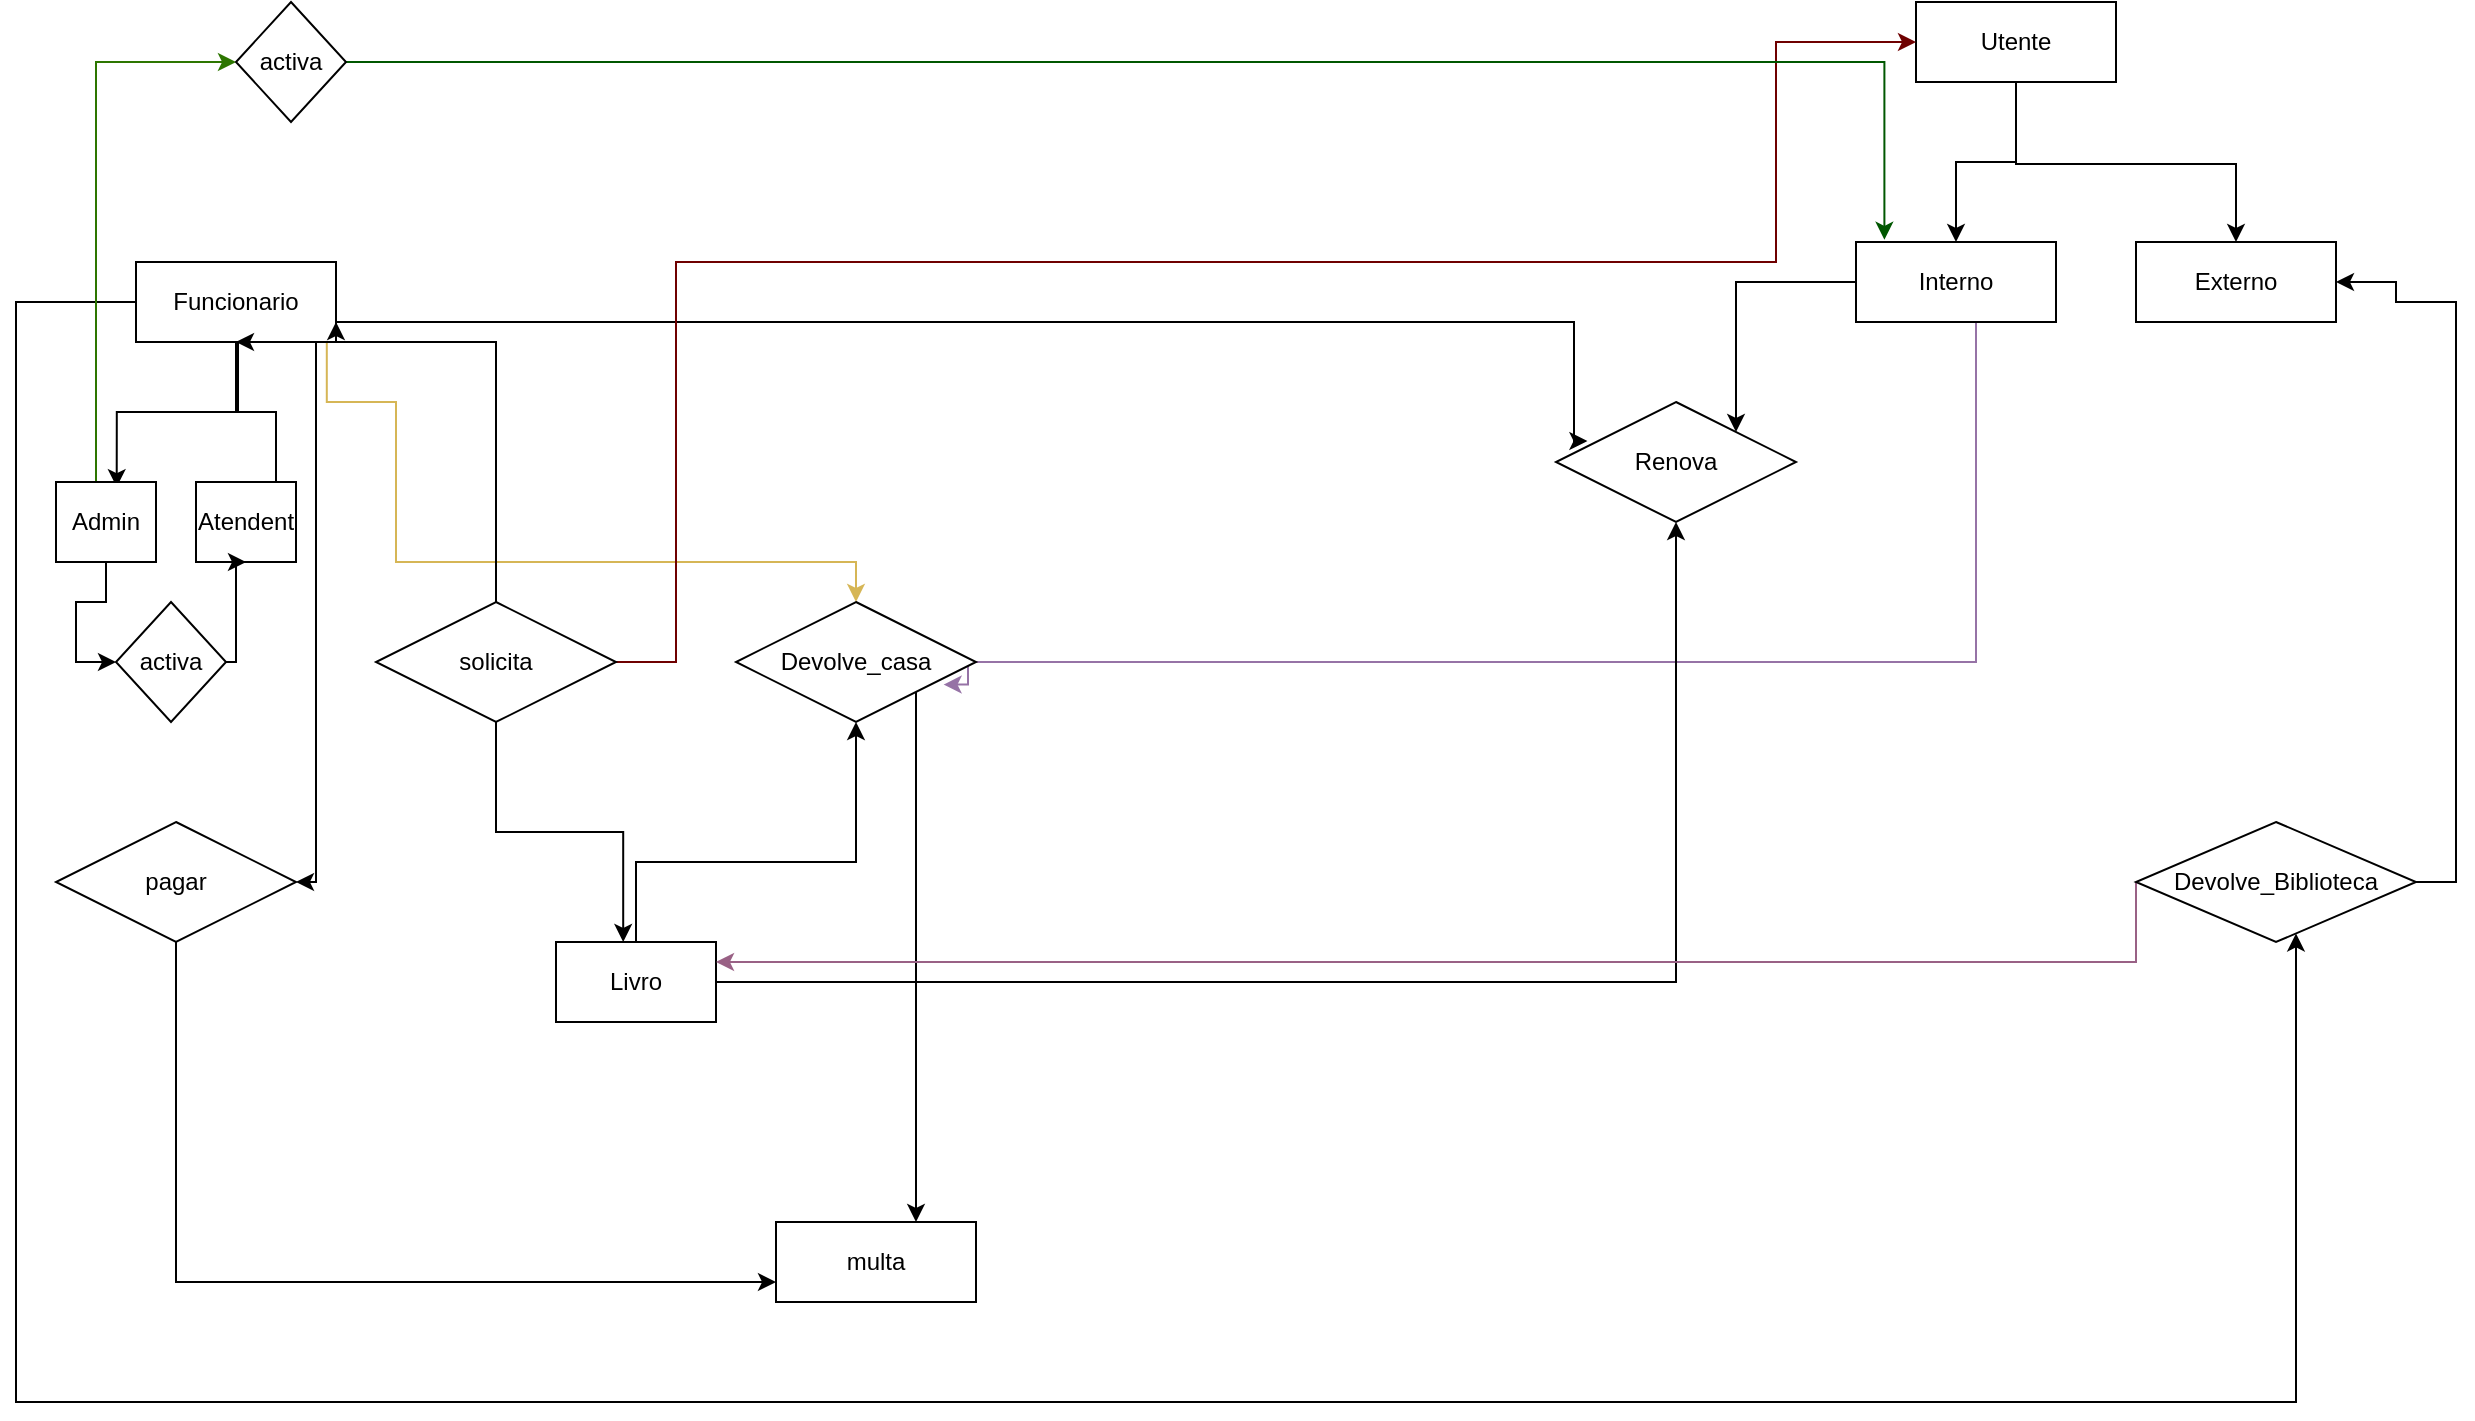 <mxfile version="21.2.8" type="device">
  <diagram name="Page-1" id="jWC5txjRPH2eFqfEVl3q">
    <mxGraphModel dx="2880" dy="1720" grid="1" gridSize="10" guides="1" tooltips="1" connect="1" arrows="1" fold="1" page="1" pageScale="1" pageWidth="2300" pageHeight="1500" math="0" shadow="0">
      <root>
        <mxCell id="0" />
        <mxCell id="1" parent="0" />
        <mxCell id="SM4OgzP2sG6H6Vg3T14b-29" style="edgeStyle=orthogonalEdgeStyle;rounded=0;orthogonalLoop=1;jettySize=auto;html=1;exitX=0.954;exitY=0.965;exitDx=0;exitDy=0;exitPerimeter=0;fillColor=#fff2cc;gradientColor=#ffd966;strokeColor=#d6b656;" edge="1" parent="1" source="SM4OgzP2sG6H6Vg3T14b-1" target="SM4OgzP2sG6H6Vg3T14b-27">
          <mxGeometry relative="1" as="geometry">
            <mxPoint x="170" y="210" as="sourcePoint" />
            <Array as="points">
              <mxPoint x="165" y="230" />
              <mxPoint x="200" y="230" />
              <mxPoint x="200" y="310" />
              <mxPoint x="430" y="310" />
            </Array>
          </mxGeometry>
        </mxCell>
        <mxCell id="SM4OgzP2sG6H6Vg3T14b-30" style="edgeStyle=orthogonalEdgeStyle;rounded=0;orthogonalLoop=1;jettySize=auto;html=1;entryX=0.131;entryY=0.325;entryDx=0;entryDy=0;entryPerimeter=0;" edge="1" parent="1" source="SM4OgzP2sG6H6Vg3T14b-1" target="SM4OgzP2sG6H6Vg3T14b-28">
          <mxGeometry relative="1" as="geometry">
            <Array as="points">
              <mxPoint x="789" y="190" />
              <mxPoint x="789" y="249" />
            </Array>
          </mxGeometry>
        </mxCell>
        <mxCell id="SM4OgzP2sG6H6Vg3T14b-39" style="edgeStyle=orthogonalEdgeStyle;rounded=0;orthogonalLoop=1;jettySize=auto;html=1;" edge="1" parent="1" source="SM4OgzP2sG6H6Vg3T14b-1" target="SM4OgzP2sG6H6Vg3T14b-38">
          <mxGeometry relative="1" as="geometry">
            <Array as="points">
              <mxPoint x="160" y="470" />
            </Array>
          </mxGeometry>
        </mxCell>
        <mxCell id="SM4OgzP2sG6H6Vg3T14b-52" style="edgeStyle=orthogonalEdgeStyle;rounded=0;orthogonalLoop=1;jettySize=auto;html=1;" edge="1" parent="1" source="SM4OgzP2sG6H6Vg3T14b-1" target="SM4OgzP2sG6H6Vg3T14b-50">
          <mxGeometry relative="1" as="geometry">
            <mxPoint x="1190" y="560" as="targetPoint" />
            <Array as="points">
              <mxPoint x="10" y="180" />
              <mxPoint x="10" y="730" />
              <mxPoint x="1150" y="730" />
            </Array>
          </mxGeometry>
        </mxCell>
        <mxCell id="SM4OgzP2sG6H6Vg3T14b-56" style="edgeStyle=orthogonalEdgeStyle;rounded=0;orthogonalLoop=1;jettySize=auto;html=1;entryX=0.607;entryY=0.064;entryDx=0;entryDy=0;entryPerimeter=0;" edge="1" parent="1" source="SM4OgzP2sG6H6Vg3T14b-1" target="SM4OgzP2sG6H6Vg3T14b-54">
          <mxGeometry relative="1" as="geometry" />
        </mxCell>
        <mxCell id="SM4OgzP2sG6H6Vg3T14b-1" value="Funcionario" style="whiteSpace=wrap;html=1;align=center;" vertex="1" parent="1">
          <mxGeometry x="70" y="160" width="100" height="40" as="geometry" />
        </mxCell>
        <mxCell id="SM4OgzP2sG6H6Vg3T14b-34" style="edgeStyle=orthogonalEdgeStyle;rounded=0;orthogonalLoop=1;jettySize=auto;html=1;entryX=0.865;entryY=0.688;entryDx=0;entryDy=0;entryPerimeter=0;fillColor=#e1d5e7;strokeColor=#9673a6;" edge="1" parent="1" source="SM4OgzP2sG6H6Vg3T14b-44" target="SM4OgzP2sG6H6Vg3T14b-27">
          <mxGeometry relative="1" as="geometry">
            <Array as="points">
              <mxPoint x="990" y="360" />
              <mxPoint x="486" y="360" />
              <mxPoint x="486" y="371" />
            </Array>
          </mxGeometry>
        </mxCell>
        <mxCell id="SM4OgzP2sG6H6Vg3T14b-48" style="edgeStyle=orthogonalEdgeStyle;rounded=0;orthogonalLoop=1;jettySize=auto;html=1;" edge="1" parent="1" source="SM4OgzP2sG6H6Vg3T14b-2" target="SM4OgzP2sG6H6Vg3T14b-44">
          <mxGeometry relative="1" as="geometry" />
        </mxCell>
        <mxCell id="SM4OgzP2sG6H6Vg3T14b-49" style="edgeStyle=orthogonalEdgeStyle;rounded=0;orthogonalLoop=1;jettySize=auto;html=1;" edge="1" parent="1" target="SM4OgzP2sG6H6Vg3T14b-45">
          <mxGeometry relative="1" as="geometry">
            <mxPoint x="1010" y="81.0" as="sourcePoint" />
            <mxPoint x="1120" y="146" as="targetPoint" />
            <Array as="points">
              <mxPoint x="1010" y="111" />
              <mxPoint x="1120" y="111" />
            </Array>
          </mxGeometry>
        </mxCell>
        <mxCell id="SM4OgzP2sG6H6Vg3T14b-2" value="Utente" style="whiteSpace=wrap;html=1;align=center;" vertex="1" parent="1">
          <mxGeometry x="960" y="30" width="100" height="40" as="geometry" />
        </mxCell>
        <mxCell id="SM4OgzP2sG6H6Vg3T14b-32" style="edgeStyle=orthogonalEdgeStyle;rounded=0;orthogonalLoop=1;jettySize=auto;html=1;entryX=0.5;entryY=1;entryDx=0;entryDy=0;" edge="1" parent="1" source="SM4OgzP2sG6H6Vg3T14b-3" target="SM4OgzP2sG6H6Vg3T14b-28">
          <mxGeometry relative="1" as="geometry" />
        </mxCell>
        <mxCell id="SM4OgzP2sG6H6Vg3T14b-33" style="edgeStyle=orthogonalEdgeStyle;rounded=0;orthogonalLoop=1;jettySize=auto;html=1;entryX=0.5;entryY=1;entryDx=0;entryDy=0;" edge="1" parent="1" source="SM4OgzP2sG6H6Vg3T14b-3" target="SM4OgzP2sG6H6Vg3T14b-27">
          <mxGeometry relative="1" as="geometry">
            <Array as="points">
              <mxPoint x="320" y="460" />
              <mxPoint x="430" y="460" />
            </Array>
          </mxGeometry>
        </mxCell>
        <mxCell id="SM4OgzP2sG6H6Vg3T14b-3" value="Livro" style="whiteSpace=wrap;html=1;align=center;" vertex="1" parent="1">
          <mxGeometry x="280" y="500" width="80" height="40" as="geometry" />
        </mxCell>
        <mxCell id="SM4OgzP2sG6H6Vg3T14b-6" style="edgeStyle=orthogonalEdgeStyle;rounded=0;orthogonalLoop=1;jettySize=auto;html=1;entryX=1;entryY=0.75;entryDx=0;entryDy=0;" edge="1" parent="1" source="SM4OgzP2sG6H6Vg3T14b-4" target="SM4OgzP2sG6H6Vg3T14b-1">
          <mxGeometry relative="1" as="geometry">
            <Array as="points">
              <mxPoint x="250" y="200" />
              <mxPoint x="170" y="200" />
            </Array>
          </mxGeometry>
        </mxCell>
        <mxCell id="SM4OgzP2sG6H6Vg3T14b-7" style="edgeStyle=orthogonalEdgeStyle;rounded=0;orthogonalLoop=1;jettySize=auto;html=1;entryX=0.42;entryY=0;entryDx=0;entryDy=0;entryPerimeter=0;" edge="1" parent="1" source="SM4OgzP2sG6H6Vg3T14b-4" target="SM4OgzP2sG6H6Vg3T14b-3">
          <mxGeometry relative="1" as="geometry" />
        </mxCell>
        <mxCell id="SM4OgzP2sG6H6Vg3T14b-43" style="edgeStyle=orthogonalEdgeStyle;rounded=0;orthogonalLoop=1;jettySize=auto;html=1;entryX=0;entryY=0.5;entryDx=0;entryDy=0;fillColor=#a20025;strokeColor=#6F0000;" edge="1" parent="1" source="SM4OgzP2sG6H6Vg3T14b-4" target="SM4OgzP2sG6H6Vg3T14b-2">
          <mxGeometry relative="1" as="geometry">
            <Array as="points">
              <mxPoint x="340" y="360" />
              <mxPoint x="340" y="160" />
              <mxPoint x="890" y="160" />
              <mxPoint x="890" y="50" />
            </Array>
          </mxGeometry>
        </mxCell>
        <mxCell id="SM4OgzP2sG6H6Vg3T14b-4" value="solicita" style="shape=rhombus;perimeter=rhombusPerimeter;whiteSpace=wrap;html=1;align=center;" vertex="1" parent="1">
          <mxGeometry x="190" y="330" width="120" height="60" as="geometry" />
        </mxCell>
        <mxCell id="SM4OgzP2sG6H6Vg3T14b-42" style="edgeStyle=orthogonalEdgeStyle;rounded=0;orthogonalLoop=1;jettySize=auto;html=1;" edge="1" parent="1" source="SM4OgzP2sG6H6Vg3T14b-27" target="SM4OgzP2sG6H6Vg3T14b-37">
          <mxGeometry relative="1" as="geometry">
            <Array as="points">
              <mxPoint x="460" y="590" />
              <mxPoint x="460" y="590" />
            </Array>
          </mxGeometry>
        </mxCell>
        <mxCell id="SM4OgzP2sG6H6Vg3T14b-27" value="Devolve_casa" style="shape=rhombus;perimeter=rhombusPerimeter;whiteSpace=wrap;html=1;align=center;" vertex="1" parent="1">
          <mxGeometry x="370" y="330" width="120" height="60" as="geometry" />
        </mxCell>
        <mxCell id="SM4OgzP2sG6H6Vg3T14b-28" value="Renova" style="shape=rhombus;perimeter=rhombusPerimeter;whiteSpace=wrap;html=1;align=center;" vertex="1" parent="1">
          <mxGeometry x="780" y="230" width="120" height="60" as="geometry" />
        </mxCell>
        <mxCell id="SM4OgzP2sG6H6Vg3T14b-37" value="multa" style="whiteSpace=wrap;html=1;align=center;" vertex="1" parent="1">
          <mxGeometry x="390" y="640" width="100" height="40" as="geometry" />
        </mxCell>
        <mxCell id="SM4OgzP2sG6H6Vg3T14b-41" style="edgeStyle=orthogonalEdgeStyle;rounded=0;orthogonalLoop=1;jettySize=auto;html=1;entryX=0;entryY=0.75;entryDx=0;entryDy=0;" edge="1" parent="1" source="SM4OgzP2sG6H6Vg3T14b-38" target="SM4OgzP2sG6H6Vg3T14b-37">
          <mxGeometry relative="1" as="geometry">
            <Array as="points">
              <mxPoint x="90" y="670" />
            </Array>
          </mxGeometry>
        </mxCell>
        <mxCell id="SM4OgzP2sG6H6Vg3T14b-38" value="pagar" style="shape=rhombus;perimeter=rhombusPerimeter;whiteSpace=wrap;html=1;align=center;" vertex="1" parent="1">
          <mxGeometry x="30" y="440" width="120" height="60" as="geometry" />
        </mxCell>
        <mxCell id="SM4OgzP2sG6H6Vg3T14b-46" style="edgeStyle=orthogonalEdgeStyle;rounded=0;orthogonalLoop=1;jettySize=auto;html=1;entryX=1;entryY=0;entryDx=0;entryDy=0;" edge="1" parent="1" source="SM4OgzP2sG6H6Vg3T14b-44" target="SM4OgzP2sG6H6Vg3T14b-28">
          <mxGeometry relative="1" as="geometry">
            <mxPoint x="859" y="250" as="targetPoint" />
          </mxGeometry>
        </mxCell>
        <mxCell id="SM4OgzP2sG6H6Vg3T14b-44" value="Interno" style="whiteSpace=wrap;html=1;align=center;" vertex="1" parent="1">
          <mxGeometry x="930" y="150" width="100" height="40" as="geometry" />
        </mxCell>
        <mxCell id="SM4OgzP2sG6H6Vg3T14b-45" value="Externo" style="whiteSpace=wrap;html=1;align=center;" vertex="1" parent="1">
          <mxGeometry x="1070" y="150" width="100" height="40" as="geometry" />
        </mxCell>
        <mxCell id="SM4OgzP2sG6H6Vg3T14b-51" style="edgeStyle=orthogonalEdgeStyle;rounded=0;orthogonalLoop=1;jettySize=auto;html=1;" edge="1" parent="1" source="SM4OgzP2sG6H6Vg3T14b-50" target="SM4OgzP2sG6H6Vg3T14b-45">
          <mxGeometry relative="1" as="geometry">
            <Array as="points">
              <mxPoint x="1230" y="470" />
              <mxPoint x="1230" y="180" />
              <mxPoint x="1200" y="180" />
              <mxPoint x="1200" y="170" />
            </Array>
          </mxGeometry>
        </mxCell>
        <mxCell id="SM4OgzP2sG6H6Vg3T14b-53" style="edgeStyle=orthogonalEdgeStyle;rounded=0;orthogonalLoop=1;jettySize=auto;html=1;entryX=1;entryY=0.25;entryDx=0;entryDy=0;fillColor=#e6d0de;gradientColor=#d5739d;strokeColor=#996185;" edge="1" parent="1" source="SM4OgzP2sG6H6Vg3T14b-50" target="SM4OgzP2sG6H6Vg3T14b-3">
          <mxGeometry relative="1" as="geometry">
            <Array as="points">
              <mxPoint x="1070" y="510" />
            </Array>
          </mxGeometry>
        </mxCell>
        <mxCell id="SM4OgzP2sG6H6Vg3T14b-50" value="Devolve_Biblioteca" style="shape=rhombus;perimeter=rhombusPerimeter;whiteSpace=wrap;html=1;align=center;" vertex="1" parent="1">
          <mxGeometry x="1070" y="440" width="140" height="60" as="geometry" />
        </mxCell>
        <mxCell id="SM4OgzP2sG6H6Vg3T14b-59" style="edgeStyle=orthogonalEdgeStyle;rounded=0;orthogonalLoop=1;jettySize=auto;html=1;entryX=0;entryY=0.5;entryDx=0;entryDy=0;" edge="1" parent="1" source="SM4OgzP2sG6H6Vg3T14b-54" target="SM4OgzP2sG6H6Vg3T14b-58">
          <mxGeometry relative="1" as="geometry" />
        </mxCell>
        <mxCell id="SM4OgzP2sG6H6Vg3T14b-62" style="edgeStyle=orthogonalEdgeStyle;rounded=0;orthogonalLoop=1;jettySize=auto;html=1;entryX=0;entryY=0.5;entryDx=0;entryDy=0;fillColor=#60a917;strokeColor=#2D7600;" edge="1" parent="1" source="SM4OgzP2sG6H6Vg3T14b-54" target="SM4OgzP2sG6H6Vg3T14b-61">
          <mxGeometry relative="1" as="geometry">
            <Array as="points">
              <mxPoint x="50" y="60" />
            </Array>
          </mxGeometry>
        </mxCell>
        <mxCell id="SM4OgzP2sG6H6Vg3T14b-54" value="Admin" style="whiteSpace=wrap;html=1;align=center;" vertex="1" parent="1">
          <mxGeometry x="30" y="270" width="50" height="40" as="geometry" />
        </mxCell>
        <mxCell id="SM4OgzP2sG6H6Vg3T14b-57" style="edgeStyle=orthogonalEdgeStyle;rounded=0;orthogonalLoop=1;jettySize=auto;html=1;" edge="1" parent="1" source="SM4OgzP2sG6H6Vg3T14b-55">
          <mxGeometry relative="1" as="geometry">
            <mxPoint x="120" y="200" as="targetPoint" />
            <Array as="points">
              <mxPoint x="140" y="235" />
              <mxPoint x="121" y="235" />
              <mxPoint x="121" y="200" />
            </Array>
          </mxGeometry>
        </mxCell>
        <mxCell id="SM4OgzP2sG6H6Vg3T14b-55" value="Atendent" style="whiteSpace=wrap;html=1;align=center;" vertex="1" parent="1">
          <mxGeometry x="100" y="270" width="50" height="40" as="geometry" />
        </mxCell>
        <mxCell id="SM4OgzP2sG6H6Vg3T14b-60" style="edgeStyle=orthogonalEdgeStyle;rounded=0;orthogonalLoop=1;jettySize=auto;html=1;entryX=0.5;entryY=1;entryDx=0;entryDy=0;" edge="1" parent="1" source="SM4OgzP2sG6H6Vg3T14b-58" target="SM4OgzP2sG6H6Vg3T14b-55">
          <mxGeometry relative="1" as="geometry">
            <Array as="points">
              <mxPoint x="120" y="360" />
              <mxPoint x="120" y="310" />
            </Array>
          </mxGeometry>
        </mxCell>
        <mxCell id="SM4OgzP2sG6H6Vg3T14b-58" value="activa" style="shape=rhombus;perimeter=rhombusPerimeter;whiteSpace=wrap;html=1;align=center;" vertex="1" parent="1">
          <mxGeometry x="60" y="330" width="55" height="60" as="geometry" />
        </mxCell>
        <mxCell id="SM4OgzP2sG6H6Vg3T14b-63" style="edgeStyle=orthogonalEdgeStyle;rounded=0;orthogonalLoop=1;jettySize=auto;html=1;entryX=0.142;entryY=-0.027;entryDx=0;entryDy=0;entryPerimeter=0;fillColor=#008a00;strokeColor=#005700;" edge="1" parent="1" source="SM4OgzP2sG6H6Vg3T14b-61" target="SM4OgzP2sG6H6Vg3T14b-44">
          <mxGeometry relative="1" as="geometry" />
        </mxCell>
        <mxCell id="SM4OgzP2sG6H6Vg3T14b-61" value="activa" style="shape=rhombus;perimeter=rhombusPerimeter;whiteSpace=wrap;html=1;align=center;" vertex="1" parent="1">
          <mxGeometry x="120" y="30" width="55" height="60" as="geometry" />
        </mxCell>
      </root>
    </mxGraphModel>
  </diagram>
</mxfile>
